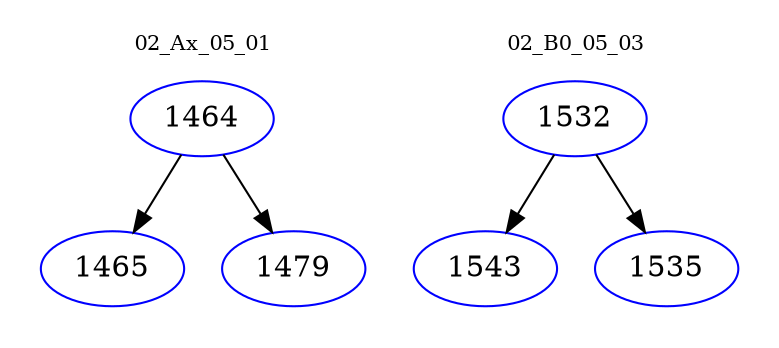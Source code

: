digraph{
subgraph cluster_0 {
color = white
label = "02_Ax_05_01";
fontsize=10;
T0_1464 [label="1464", color="blue"]
T0_1464 -> T0_1465 [color="black"]
T0_1465 [label="1465", color="blue"]
T0_1464 -> T0_1479 [color="black"]
T0_1479 [label="1479", color="blue"]
}
subgraph cluster_1 {
color = white
label = "02_B0_05_03";
fontsize=10;
T1_1532 [label="1532", color="blue"]
T1_1532 -> T1_1543 [color="black"]
T1_1543 [label="1543", color="blue"]
T1_1532 -> T1_1535 [color="black"]
T1_1535 [label="1535", color="blue"]
}
}
